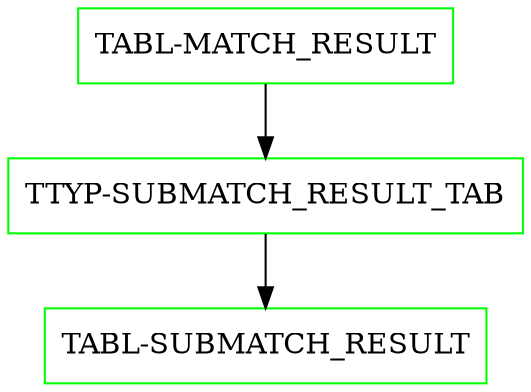 digraph G {
  "TABL-MATCH_RESULT" [shape=box,color=green];
  "TTYP-SUBMATCH_RESULT_TAB" [shape=box,color=green,URL="./TTYP_SUBMATCH_RESULT_TAB.html"];
  "TABL-SUBMATCH_RESULT" [shape=box,color=green,URL="./TABL_SUBMATCH_RESULT.html"];
  "TABL-MATCH_RESULT" -> "TTYP-SUBMATCH_RESULT_TAB";
  "TTYP-SUBMATCH_RESULT_TAB" -> "TABL-SUBMATCH_RESULT";
}
